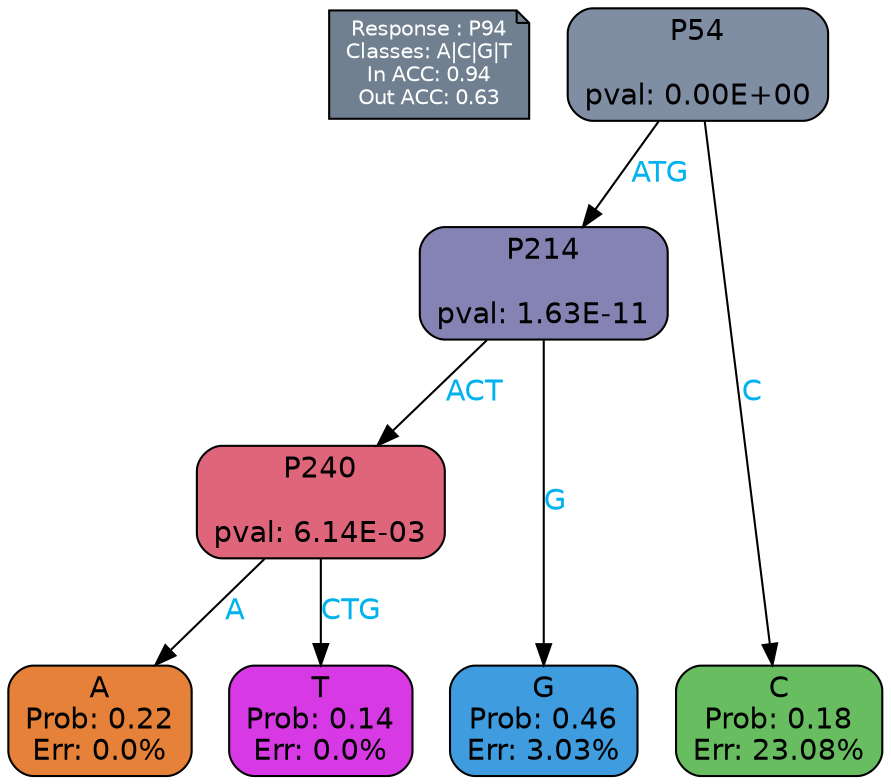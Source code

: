 digraph Tree {
node [shape=box, style="filled, rounded", color="black", fontname=helvetica] ;
graph [ranksep=equally, splines=polylines, bgcolor=transparent, dpi=600] ;
edge [fontname=helvetica] ;
LEGEND [label="Response : P94
Classes: A|C|G|T
In ACC: 0.94
Out ACC: 0.63
",shape=note,align=left,style=filled,fillcolor="slategray",fontcolor="white",fontsize=10];1 [label="P54

pval: 0.00E+00", fillcolor="#808ea4"] ;
2 [label="P214

pval: 1.63E-11", fillcolor="#8583b3"] ;
3 [label="P240

pval: 6.14E-03", fillcolor="#df657b"] ;
4 [label="A
Prob: 0.22
Err: 0.0%", fillcolor="#e58139"] ;
5 [label="T
Prob: 0.14
Err: 0.0%", fillcolor="#d739e5"] ;
6 [label="G
Prob: 0.46
Err: 3.03%", fillcolor="#3e9cdf"] ;
7 [label="C
Prob: 0.18
Err: 23.08%", fillcolor="#68bd60"] ;
1 -> 2 [label="ATG",fontcolor=deepskyblue2] ;
1 -> 7 [label="C",fontcolor=deepskyblue2] ;
2 -> 3 [label="ACT",fontcolor=deepskyblue2] ;
2 -> 6 [label="G",fontcolor=deepskyblue2] ;
3 -> 4 [label="A",fontcolor=deepskyblue2] ;
3 -> 5 [label="CTG",fontcolor=deepskyblue2] ;
{rank = same; 4;5;6;7;}{rank = same; LEGEND;1;}}
